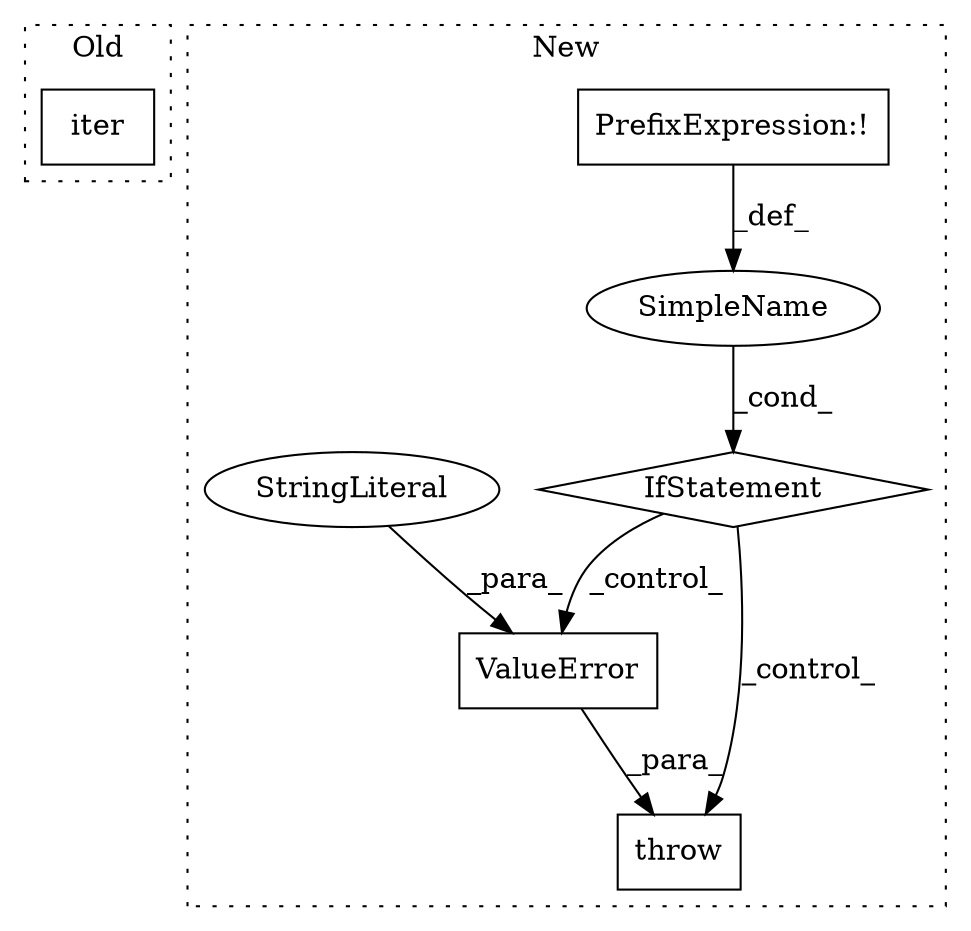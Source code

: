 digraph G {
subgraph cluster0 {
1 [label="iter" a="32" s="456,500" l="5,1" shape="box"];
label = "Old";
style="dotted";
}
subgraph cluster1 {
2 [label="throw" a="53" s="361" l="6" shape="box"];
3 [label="IfStatement" a="25" s="273,351" l="4,2" shape="diamond"];
4 [label="SimpleName" a="42" s="" l="" shape="ellipse"];
5 [label="PrefixExpression:!" a="38" s="277" l="1" shape="box"];
6 [label="ValueError" a="32" s="367,427" l="11,1" shape="box"];
7 [label="StringLiteral" a="45" s="378" l="49" shape="ellipse"];
label = "New";
style="dotted";
}
3 -> 2 [label="_control_"];
3 -> 6 [label="_control_"];
4 -> 3 [label="_cond_"];
5 -> 4 [label="_def_"];
6 -> 2 [label="_para_"];
7 -> 6 [label="_para_"];
}